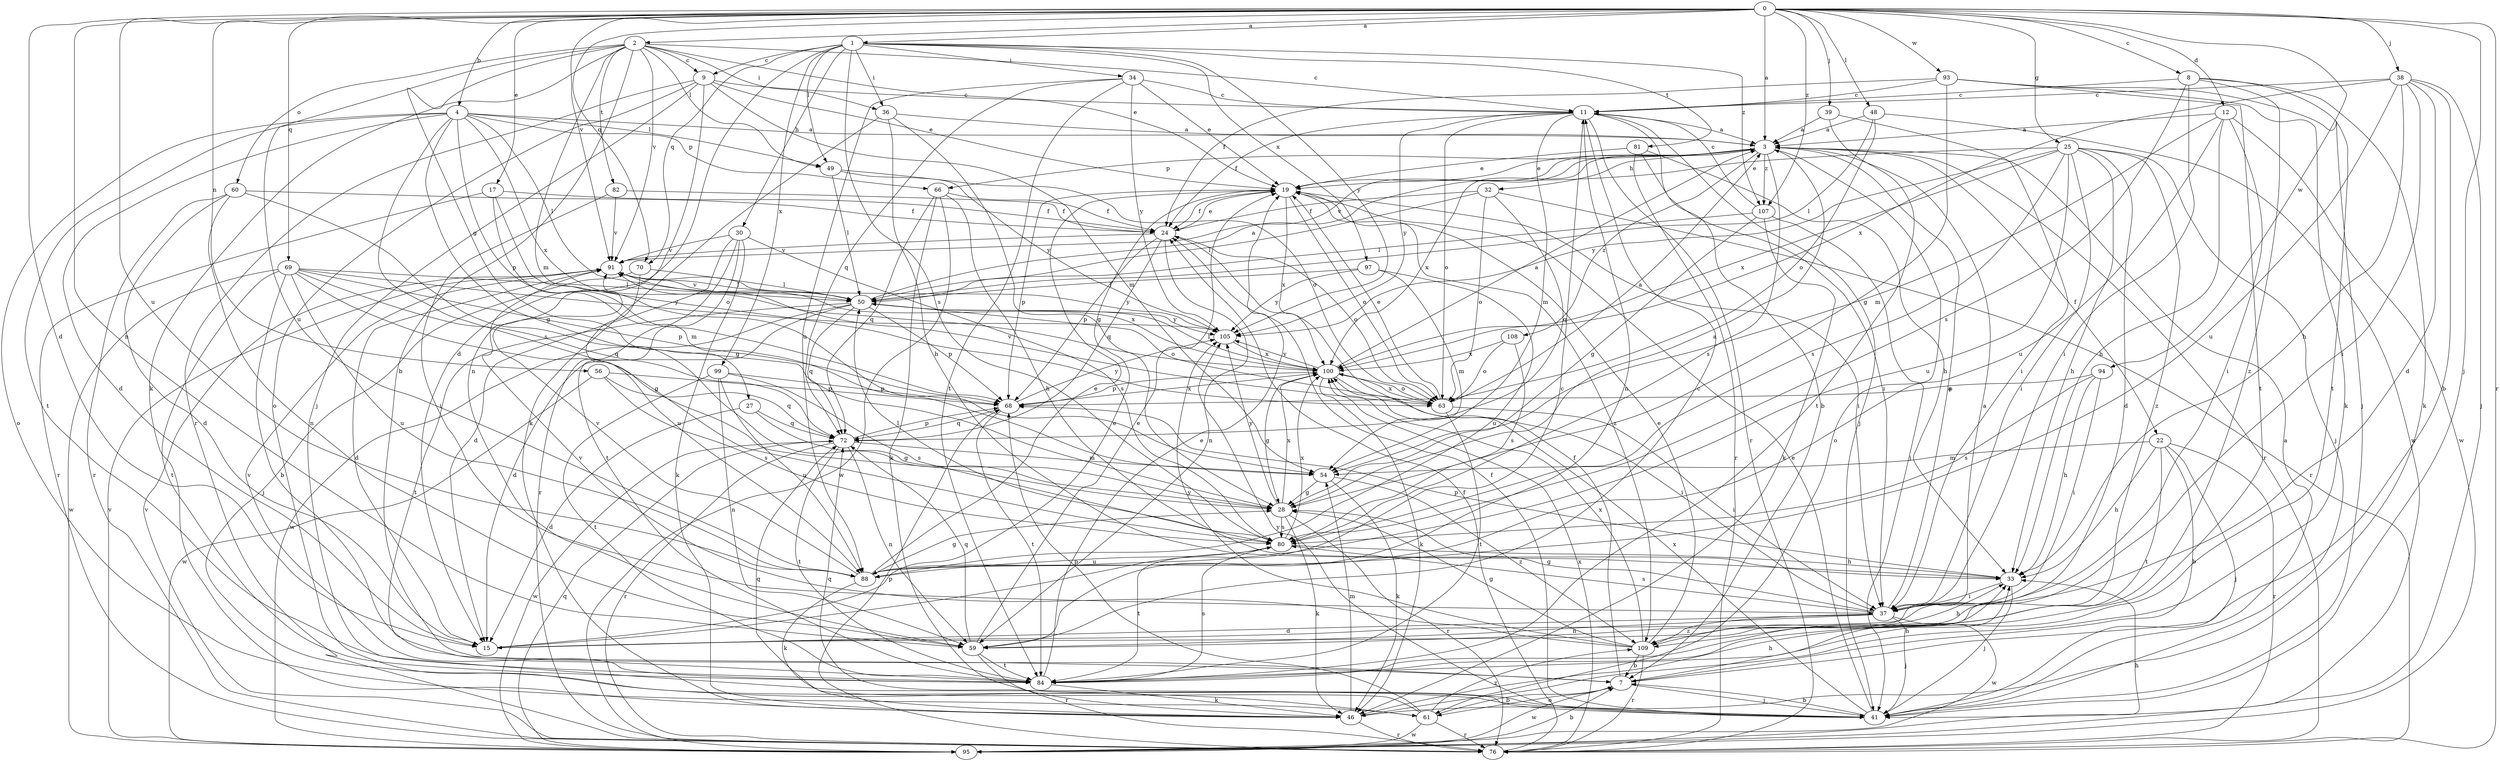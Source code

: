 strict digraph  {
0;
1;
2;
3;
4;
7;
8;
9;
11;
12;
15;
17;
19;
22;
24;
25;
27;
28;
30;
32;
33;
34;
36;
37;
38;
39;
41;
46;
48;
49;
50;
54;
56;
59;
60;
61;
63;
66;
68;
69;
70;
72;
76;
80;
81;
82;
84;
88;
91;
93;
94;
95;
97;
99;
100;
105;
107;
108;
109;
0 -> 1  [label=a];
0 -> 2  [label=a];
0 -> 3  [label=a];
0 -> 4  [label=b];
0 -> 8  [label=c];
0 -> 12  [label=d];
0 -> 15  [label=d];
0 -> 17  [label=e];
0 -> 25  [label=g];
0 -> 38  [label=j];
0 -> 39  [label=j];
0 -> 41  [label=j];
0 -> 48  [label=l];
0 -> 56  [label=n];
0 -> 59  [label=n];
0 -> 69  [label=q];
0 -> 70  [label=q];
0 -> 76  [label=r];
0 -> 88  [label=u];
0 -> 91  [label=v];
0 -> 93  [label=w];
0 -> 94  [label=w];
0 -> 107  [label=z];
1 -> 9  [label=c];
1 -> 15  [label=d];
1 -> 30  [label=h];
1 -> 34  [label=i];
1 -> 36  [label=i];
1 -> 49  [label=l];
1 -> 70  [label=q];
1 -> 80  [label=s];
1 -> 81  [label=t];
1 -> 97  [label=x];
1 -> 99  [label=x];
1 -> 105  [label=y];
1 -> 107  [label=z];
2 -> 7  [label=b];
2 -> 9  [label=c];
2 -> 11  [label=c];
2 -> 19  [label=e];
2 -> 27  [label=g];
2 -> 36  [label=i];
2 -> 46  [label=k];
2 -> 49  [label=l];
2 -> 54  [label=m];
2 -> 60  [label=o];
2 -> 82  [label=t];
2 -> 88  [label=u];
2 -> 91  [label=v];
3 -> 19  [label=e];
3 -> 22  [label=f];
3 -> 32  [label=h];
3 -> 61  [label=o];
3 -> 66  [label=p];
3 -> 76  [label=r];
3 -> 80  [label=s];
3 -> 91  [label=v];
3 -> 100  [label=x];
3 -> 107  [label=z];
3 -> 108  [label=z];
4 -> 3  [label=a];
4 -> 15  [label=d];
4 -> 28  [label=g];
4 -> 49  [label=l];
4 -> 50  [label=l];
4 -> 61  [label=o];
4 -> 66  [label=p];
4 -> 68  [label=p];
4 -> 80  [label=s];
4 -> 84  [label=t];
4 -> 100  [label=x];
7 -> 24  [label=f];
7 -> 33  [label=h];
7 -> 41  [label=j];
7 -> 61  [label=o];
7 -> 95  [label=w];
8 -> 11  [label=c];
8 -> 37  [label=i];
8 -> 46  [label=k];
8 -> 80  [label=s];
8 -> 84  [label=t];
8 -> 109  [label=z];
9 -> 11  [label=c];
9 -> 19  [label=e];
9 -> 41  [label=j];
9 -> 54  [label=m];
9 -> 59  [label=n];
9 -> 61  [label=o];
9 -> 76  [label=r];
11 -> 3  [label=a];
11 -> 7  [label=b];
11 -> 24  [label=f];
11 -> 41  [label=j];
11 -> 54  [label=m];
11 -> 59  [label=n];
11 -> 63  [label=o];
11 -> 76  [label=r];
11 -> 105  [label=y];
12 -> 3  [label=a];
12 -> 33  [label=h];
12 -> 37  [label=i];
12 -> 54  [label=m];
12 -> 88  [label=u];
12 -> 95  [label=w];
15 -> 11  [label=c];
15 -> 19  [label=e];
17 -> 24  [label=f];
17 -> 54  [label=m];
17 -> 63  [label=o];
17 -> 76  [label=r];
19 -> 24  [label=f];
19 -> 37  [label=i];
19 -> 63  [label=o];
19 -> 68  [label=p];
19 -> 100  [label=x];
19 -> 109  [label=z];
22 -> 7  [label=b];
22 -> 33  [label=h];
22 -> 41  [label=j];
22 -> 54  [label=m];
22 -> 76  [label=r];
22 -> 84  [label=t];
24 -> 19  [label=e];
24 -> 59  [label=n];
24 -> 63  [label=o];
24 -> 68  [label=p];
24 -> 72  [label=q];
24 -> 91  [label=v];
25 -> 15  [label=d];
25 -> 19  [label=e];
25 -> 33  [label=h];
25 -> 37  [label=i];
25 -> 41  [label=j];
25 -> 80  [label=s];
25 -> 88  [label=u];
25 -> 100  [label=x];
25 -> 105  [label=y];
25 -> 109  [label=z];
27 -> 15  [label=d];
27 -> 28  [label=g];
27 -> 72  [label=q];
28 -> 3  [label=a];
28 -> 46  [label=k];
28 -> 76  [label=r];
28 -> 80  [label=s];
28 -> 100  [label=x];
28 -> 105  [label=y];
30 -> 15  [label=d];
30 -> 46  [label=k];
30 -> 76  [label=r];
30 -> 80  [label=s];
30 -> 84  [label=t];
30 -> 91  [label=v];
32 -> 24  [label=f];
32 -> 50  [label=l];
32 -> 63  [label=o];
32 -> 72  [label=q];
32 -> 76  [label=r];
33 -> 37  [label=i];
33 -> 41  [label=j];
33 -> 68  [label=p];
34 -> 11  [label=c];
34 -> 19  [label=e];
34 -> 72  [label=q];
34 -> 84  [label=t];
34 -> 88  [label=u];
34 -> 105  [label=y];
36 -> 3  [label=a];
36 -> 28  [label=g];
36 -> 33  [label=h];
36 -> 46  [label=k];
37 -> 3  [label=a];
37 -> 15  [label=d];
37 -> 28  [label=g];
37 -> 41  [label=j];
37 -> 59  [label=n];
37 -> 80  [label=s];
37 -> 95  [label=w];
37 -> 109  [label=z];
38 -> 7  [label=b];
38 -> 11  [label=c];
38 -> 15  [label=d];
38 -> 33  [label=h];
38 -> 37  [label=i];
38 -> 41  [label=j];
38 -> 88  [label=u];
38 -> 100  [label=x];
39 -> 3  [label=a];
39 -> 37  [label=i];
39 -> 84  [label=t];
41 -> 3  [label=a];
41 -> 7  [label=b];
41 -> 19  [label=e];
41 -> 24  [label=f];
41 -> 72  [label=q];
41 -> 100  [label=x];
41 -> 105  [label=y];
46 -> 33  [label=h];
46 -> 54  [label=m];
46 -> 76  [label=r];
48 -> 3  [label=a];
48 -> 50  [label=l];
48 -> 63  [label=o];
48 -> 95  [label=w];
49 -> 50  [label=l];
49 -> 63  [label=o];
49 -> 105  [label=y];
50 -> 3  [label=a];
50 -> 15  [label=d];
50 -> 63  [label=o];
50 -> 68  [label=p];
50 -> 72  [label=q];
50 -> 84  [label=t];
50 -> 91  [label=v];
50 -> 95  [label=w];
50 -> 105  [label=y];
54 -> 28  [label=g];
54 -> 46  [label=k];
54 -> 109  [label=z];
56 -> 68  [label=p];
56 -> 72  [label=q];
56 -> 80  [label=s];
56 -> 95  [label=w];
59 -> 3  [label=a];
59 -> 11  [label=c];
59 -> 19  [label=e];
59 -> 72  [label=q];
59 -> 76  [label=r];
59 -> 84  [label=t];
60 -> 15  [label=d];
60 -> 24  [label=f];
60 -> 28  [label=g];
60 -> 59  [label=n];
60 -> 76  [label=r];
61 -> 7  [label=b];
61 -> 68  [label=p];
61 -> 72  [label=q];
61 -> 76  [label=r];
61 -> 95  [label=w];
61 -> 109  [label=z];
63 -> 3  [label=a];
63 -> 19  [label=e];
63 -> 37  [label=i];
63 -> 84  [label=t];
63 -> 91  [label=v];
63 -> 100  [label=x];
66 -> 24  [label=f];
66 -> 33  [label=h];
66 -> 46  [label=k];
66 -> 72  [label=q];
66 -> 95  [label=w];
68 -> 72  [label=q];
68 -> 84  [label=t];
68 -> 100  [label=x];
68 -> 105  [label=y];
69 -> 7  [label=b];
69 -> 28  [label=g];
69 -> 50  [label=l];
69 -> 68  [label=p];
69 -> 72  [label=q];
69 -> 84  [label=t];
69 -> 88  [label=u];
69 -> 95  [label=w];
69 -> 105  [label=y];
70 -> 41  [label=j];
70 -> 50  [label=l];
70 -> 88  [label=u];
72 -> 54  [label=m];
72 -> 59  [label=n];
72 -> 68  [label=p];
72 -> 76  [label=r];
72 -> 84  [label=t];
72 -> 95  [label=w];
76 -> 24  [label=f];
76 -> 68  [label=p];
76 -> 91  [label=v];
76 -> 100  [label=x];
80 -> 33  [label=h];
80 -> 50  [label=l];
80 -> 84  [label=t];
80 -> 88  [label=u];
80 -> 100  [label=x];
81 -> 19  [label=e];
81 -> 33  [label=h];
81 -> 37  [label=i];
81 -> 76  [label=r];
82 -> 24  [label=f];
82 -> 37  [label=i];
82 -> 91  [label=v];
84 -> 19  [label=e];
84 -> 46  [label=k];
84 -> 80  [label=s];
84 -> 91  [label=v];
88 -> 19  [label=e];
88 -> 28  [label=g];
88 -> 46  [label=k];
88 -> 91  [label=v];
91 -> 15  [label=d];
91 -> 50  [label=l];
91 -> 100  [label=x];
91 -> 105  [label=y];
93 -> 11  [label=c];
93 -> 24  [label=f];
93 -> 28  [label=g];
93 -> 41  [label=j];
93 -> 46  [label=k];
93 -> 84  [label=t];
94 -> 33  [label=h];
94 -> 37  [label=i];
94 -> 68  [label=p];
94 -> 80  [label=s];
95 -> 7  [label=b];
95 -> 33  [label=h];
95 -> 72  [label=q];
95 -> 91  [label=v];
97 -> 50  [label=l];
97 -> 54  [label=m];
97 -> 88  [label=u];
97 -> 105  [label=y];
99 -> 59  [label=n];
99 -> 68  [label=p];
99 -> 80  [label=s];
99 -> 84  [label=t];
99 -> 88  [label=u];
100 -> 3  [label=a];
100 -> 28  [label=g];
100 -> 37  [label=i];
100 -> 46  [label=k];
100 -> 50  [label=l];
100 -> 63  [label=o];
100 -> 68  [label=p];
100 -> 105  [label=y];
105 -> 100  [label=x];
107 -> 11  [label=c];
107 -> 28  [label=g];
107 -> 41  [label=j];
107 -> 46  [label=k];
107 -> 50  [label=l];
108 -> 63  [label=o];
108 -> 80  [label=s];
108 -> 100  [label=x];
109 -> 7  [label=b];
109 -> 19  [label=e];
109 -> 28  [label=g];
109 -> 33  [label=h];
109 -> 76  [label=r];
109 -> 91  [label=v];
109 -> 100  [label=x];
109 -> 105  [label=y];
}
